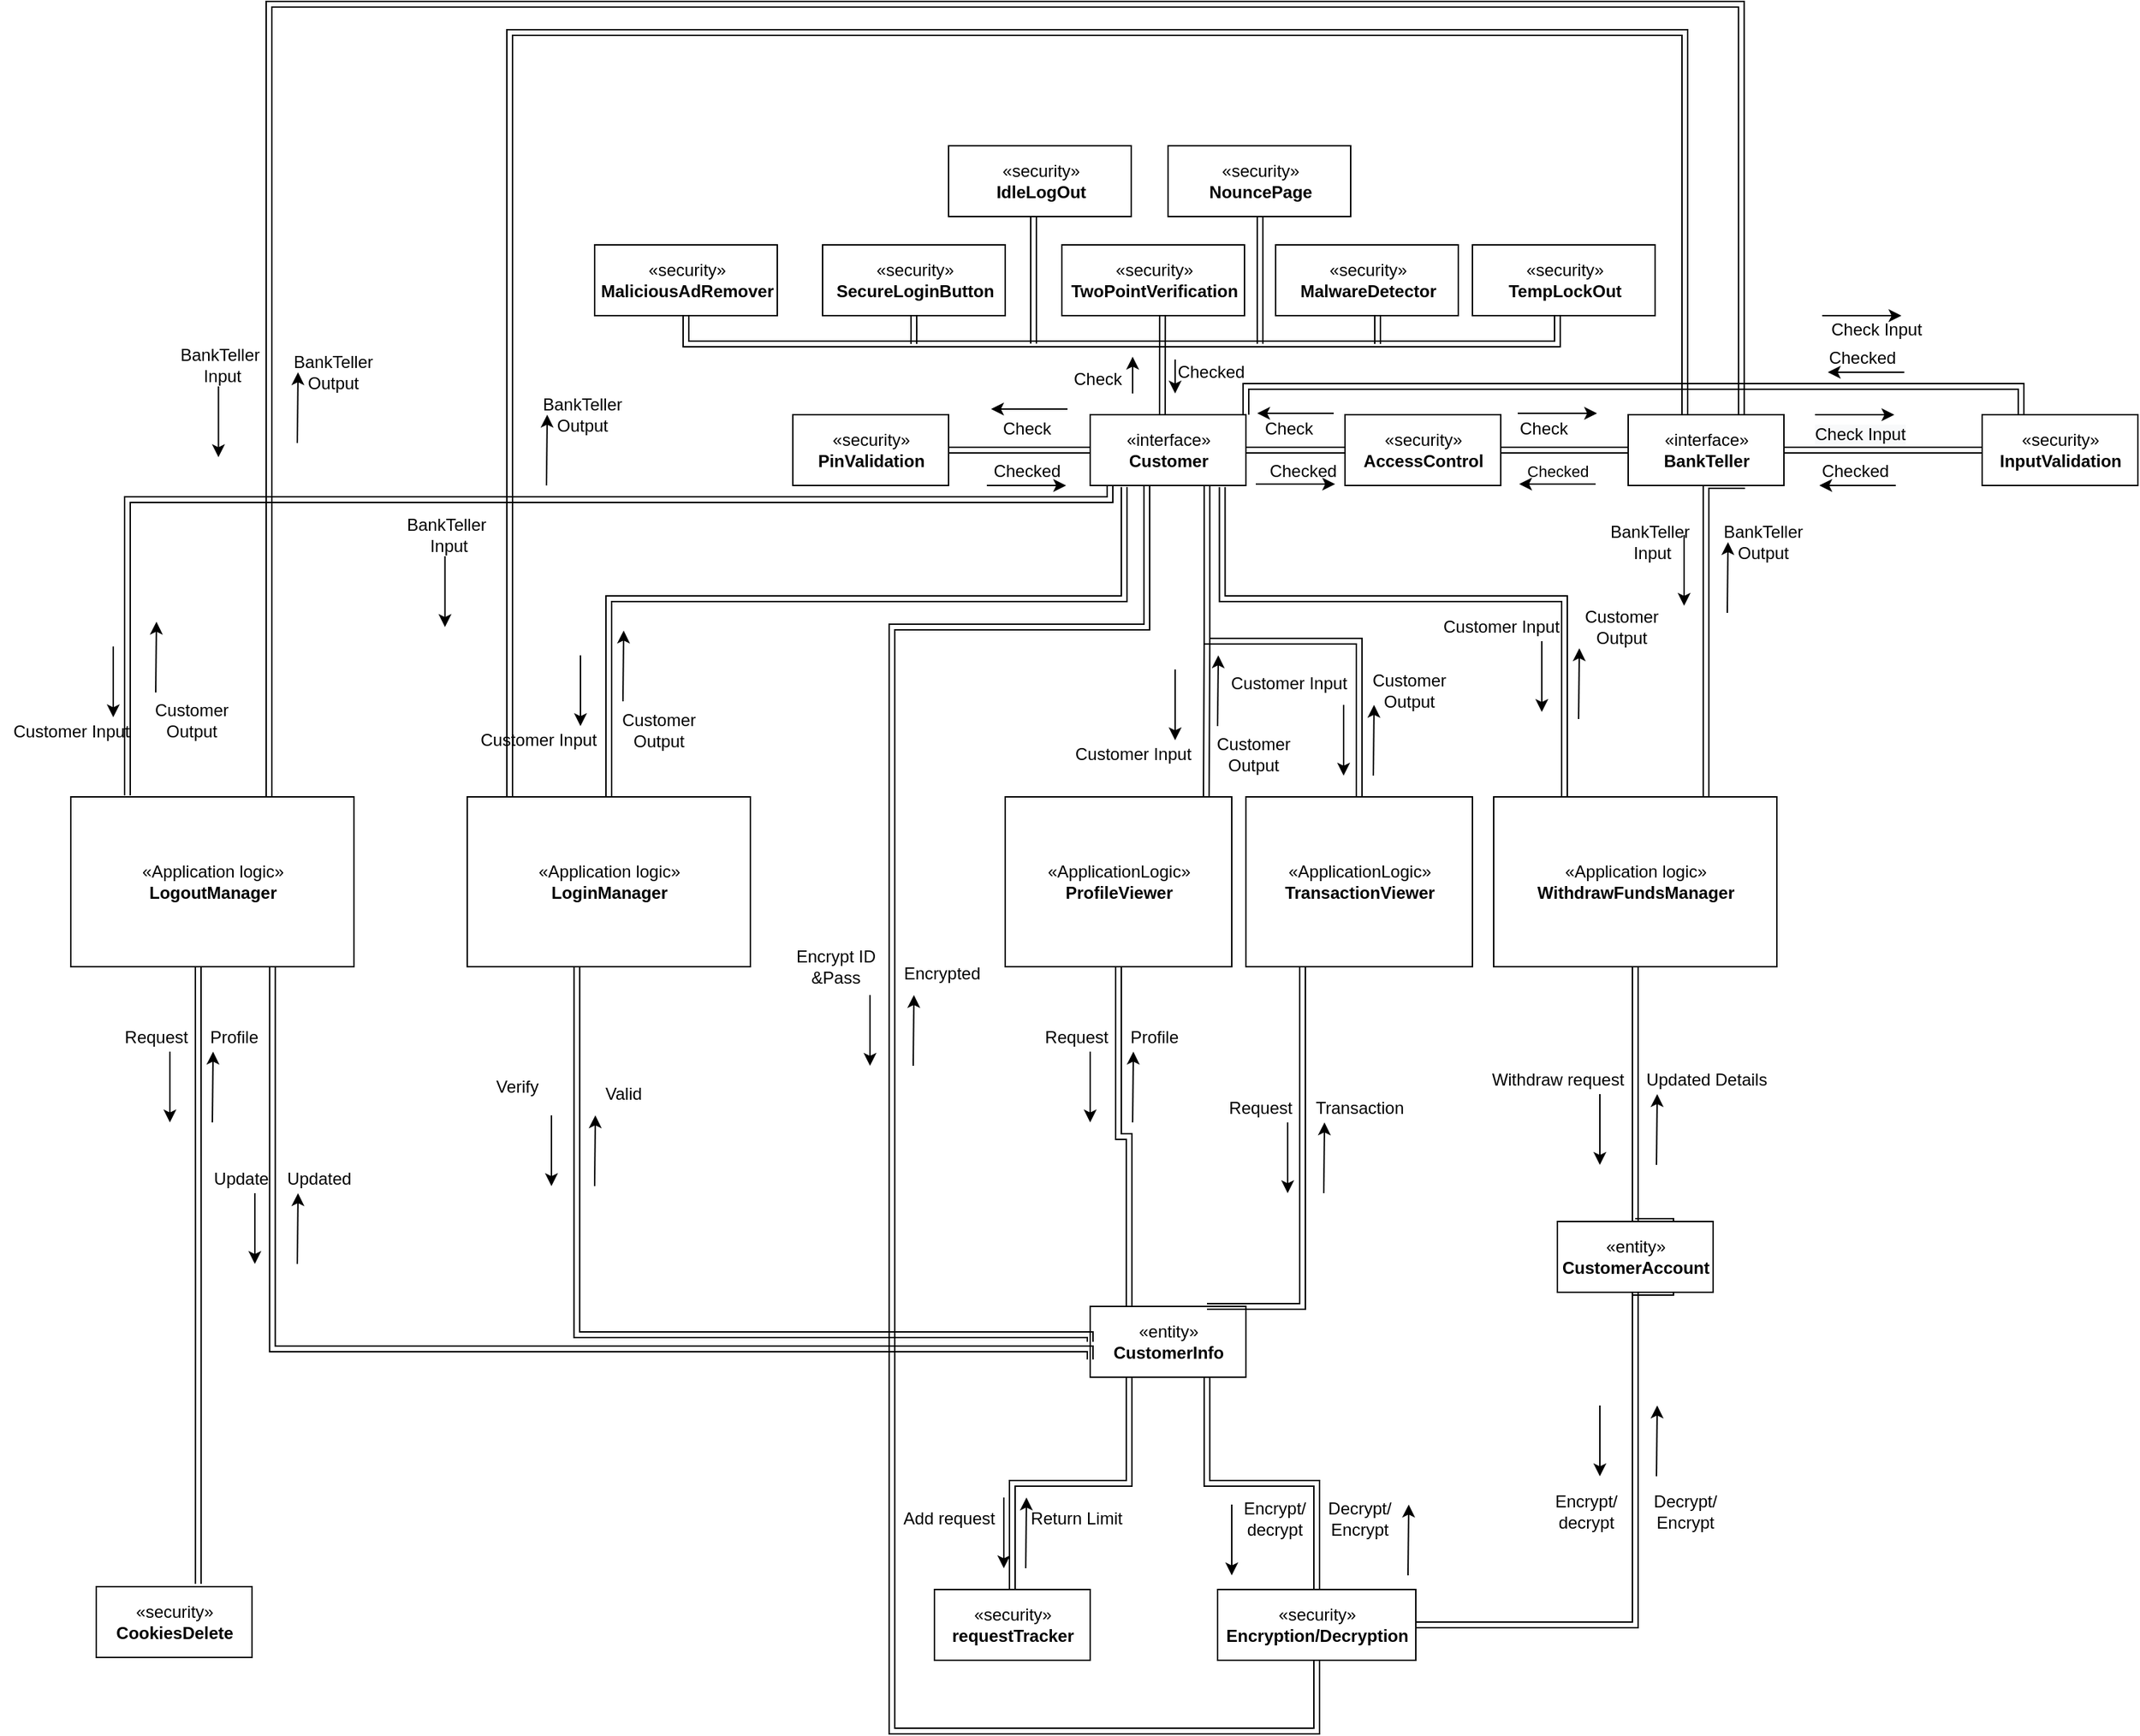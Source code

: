 <mxfile version="14.6.13" type="device"><diagram id="HvCncbHKh_xFhrjoGQ8U" name="Integrated Communication Diagram"><mxGraphModel dx="2337" dy="1796" grid="1" gridSize="10" guides="1" tooltips="1" connect="1" arrows="1" fold="1" page="1" pageScale="1" pageWidth="850" pageHeight="1100" math="0" shadow="0"><root><mxCell id="39_Nr_McnnCgR3jnxkMo-0"/><mxCell id="39_Nr_McnnCgR3jnxkMo-1" parent="39_Nr_McnnCgR3jnxkMo-0"/><mxCell id="3DU7wVxZIErs9wxt2QwH-24" style="edgeStyle=orthogonalEdgeStyle;shape=link;rounded=0;orthogonalLoop=1;jettySize=auto;html=1;exitX=1;exitY=0.5;exitDx=0;exitDy=0;entryX=0;entryY=0.5;entryDx=0;entryDy=0;" parent="39_Nr_McnnCgR3jnxkMo-1" source="21nYCVvHvG8tJn829ouw-1" target="21nYCVvHvG8tJn829ouw-3" edge="1"><mxGeometry relative="1" as="geometry"/></mxCell><mxCell id="9NGEVxutuW7WV1yl9pJH-5" style="edgeStyle=orthogonalEdgeStyle;shape=link;rounded=0;orthogonalLoop=1;jettySize=auto;html=1;exitX=0.75;exitY=1;exitDx=0;exitDy=0;" parent="39_Nr_McnnCgR3jnxkMo-1" source="21nYCVvHvG8tJn829ouw-1" target="JmlKvDEWlqV26_ToOqwL-4" edge="1"><mxGeometry relative="1" as="geometry"/></mxCell><mxCell id="9NGEVxutuW7WV1yl9pJH-6" style="edgeStyle=orthogonalEdgeStyle;shape=link;rounded=0;orthogonalLoop=1;jettySize=auto;html=1;exitX=0.75;exitY=1;exitDx=0;exitDy=0;entryX=0.887;entryY=0.167;entryDx=0;entryDy=0;entryPerimeter=0;" parent="39_Nr_McnnCgR3jnxkMo-1" source="21nYCVvHvG8tJn829ouw-1" target="21nYCVvHvG8tJn829ouw-4" edge="1"><mxGeometry relative="1" as="geometry"/></mxCell><mxCell id="9NGEVxutuW7WV1yl9pJH-8" style="edgeStyle=orthogonalEdgeStyle;shape=link;rounded=0;orthogonalLoop=1;jettySize=auto;html=1;exitX=1;exitY=0;exitDx=0;exitDy=0;entryX=0.25;entryY=0;entryDx=0;entryDy=0;" parent="39_Nr_McnnCgR3jnxkMo-1" source="21nYCVvHvG8tJn829ouw-1" target="21nYCVvHvG8tJn829ouw-2" edge="1"><mxGeometry relative="1" as="geometry"><Array as="points"><mxPoint x="390" y="10"/><mxPoint x="938" y="10"/></Array></mxGeometry></mxCell><mxCell id="21nYCVvHvG8tJn829ouw-1" value="«interface»&lt;br&gt;&lt;b&gt;Customer&lt;/b&gt;" style="html=1;strokeColor=#000000;" parent="39_Nr_McnnCgR3jnxkMo-1" vertex="1"><mxGeometry x="280" y="30" width="110" height="50" as="geometry"/></mxCell><mxCell id="21nYCVvHvG8tJn829ouw-2" value="«security»&lt;br&gt;&lt;b&gt;InputValidation&lt;/b&gt;" style="html=1;strokeColor=#000000;" parent="39_Nr_McnnCgR3jnxkMo-1" vertex="1"><mxGeometry x="910" y="30" width="110" height="50" as="geometry"/></mxCell><mxCell id="21nYCVvHvG8tJn829ouw-3" value="«security»&lt;br&gt;&lt;b&gt;AccessControl&lt;/b&gt;" style="html=1;strokeColor=#000000;" parent="39_Nr_McnnCgR3jnxkMo-1" vertex="1"><mxGeometry x="460" y="30" width="110" height="50" as="geometry"/></mxCell><mxCell id="21nYCVvHvG8tJn829ouw-4" value="«ApplicationLogic»&lt;br&gt;&lt;b&gt;ProfileViewer&lt;/b&gt;" style="html=1;strokeColor=#000000;" parent="39_Nr_McnnCgR3jnxkMo-1" vertex="1"><mxGeometry x="220" y="300" width="160" height="120" as="geometry"/></mxCell><mxCell id="21nYCVvHvG8tJn829ouw-5" value="«security»&lt;br&gt;&lt;b&gt;Encryption/Decryption&lt;/b&gt;" style="html=1;strokeColor=#000000;" parent="39_Nr_McnnCgR3jnxkMo-1" vertex="1"><mxGeometry x="370" y="860" width="140" height="50" as="geometry"/></mxCell><mxCell id="9NGEVxutuW7WV1yl9pJH-2" style="edgeStyle=orthogonalEdgeStyle;shape=link;rounded=0;orthogonalLoop=1;jettySize=auto;html=1;exitX=0.25;exitY=1;exitDx=0;exitDy=0;entryX=0.5;entryY=0;entryDx=0;entryDy=0;" parent="39_Nr_McnnCgR3jnxkMo-1" source="21nYCVvHvG8tJn829ouw-6" target="21nYCVvHvG8tJn829ouw-29" edge="1"><mxGeometry relative="1" as="geometry"/></mxCell><mxCell id="9NGEVxutuW7WV1yl9pJH-3" style="edgeStyle=orthogonalEdgeStyle;shape=link;rounded=0;orthogonalLoop=1;jettySize=auto;html=1;exitX=0.75;exitY=1;exitDx=0;exitDy=0;entryX=0.5;entryY=0;entryDx=0;entryDy=0;" parent="39_Nr_McnnCgR3jnxkMo-1" source="21nYCVvHvG8tJn829ouw-6" target="21nYCVvHvG8tJn829ouw-5" edge="1"><mxGeometry relative="1" as="geometry"/></mxCell><mxCell id="9NGEVxutuW7WV1yl9pJH-9" style="edgeStyle=orthogonalEdgeStyle;shape=link;rounded=0;orthogonalLoop=1;jettySize=auto;html=1;exitX=0.25;exitY=0;exitDx=0;exitDy=0;entryX=0.5;entryY=1;entryDx=0;entryDy=0;" parent="39_Nr_McnnCgR3jnxkMo-1" source="21nYCVvHvG8tJn829ouw-6" target="21nYCVvHvG8tJn829ouw-4" edge="1"><mxGeometry relative="1" as="geometry"/></mxCell><mxCell id="21nYCVvHvG8tJn829ouw-6" value="«entity»&lt;br&gt;&lt;b&gt;CustomerInfo&lt;/b&gt;" style="html=1;strokeColor=#000000;" parent="39_Nr_McnnCgR3jnxkMo-1" vertex="1"><mxGeometry x="280" y="660" width="110" height="50" as="geometry"/></mxCell><mxCell id="21nYCVvHvG8tJn829ouw-29" value="«security»&lt;br&gt;&lt;b&gt;requestTracker&lt;/b&gt;" style="html=1;strokeColor=#000000;" parent="39_Nr_McnnCgR3jnxkMo-1" vertex="1"><mxGeometry x="170" y="860" width="110" height="50" as="geometry"/></mxCell><mxCell id="JmlKvDEWlqV26_ToOqwL-35" style="edgeStyle=orthogonalEdgeStyle;shape=link;rounded=0;orthogonalLoop=1;jettySize=auto;html=1;exitX=0.25;exitY=1;exitDx=0;exitDy=0;entryX=0.75;entryY=0;entryDx=0;entryDy=0;" parent="39_Nr_McnnCgR3jnxkMo-1" source="JmlKvDEWlqV26_ToOqwL-4" target="21nYCVvHvG8tJn829ouw-6" edge="1"><mxGeometry relative="1" as="geometry"><Array as="points"><mxPoint x="430" y="660"/></Array></mxGeometry></mxCell><mxCell id="JmlKvDEWlqV26_ToOqwL-4" value="«ApplicationLogic»&lt;br&gt;&lt;b&gt;TransactionViewer&lt;/b&gt;" style="html=1;strokeColor=#000000;" parent="39_Nr_McnnCgR3jnxkMo-1" vertex="1"><mxGeometry x="390" y="300" width="160" height="120" as="geometry"/></mxCell><mxCell id="A4gll5xdI0NQfjzSLCkG-57" style="edgeStyle=orthogonalEdgeStyle;shape=link;rounded=0;orthogonalLoop=1;jettySize=auto;html=1;exitX=0.25;exitY=0;exitDx=0;exitDy=0;entryX=0.848;entryY=1.023;entryDx=0;entryDy=0;entryPerimeter=0;" parent="39_Nr_McnnCgR3jnxkMo-1" source="A4gll5xdI0NQfjzSLCkG-4" target="21nYCVvHvG8tJn829ouw-1" edge="1"><mxGeometry relative="1" as="geometry"><Array as="points"><mxPoint x="615" y="160"/><mxPoint x="373" y="160"/></Array></mxGeometry></mxCell><mxCell id="9NGEVxutuW7WV1yl9pJH-1" style="edgeStyle=orthogonalEdgeStyle;shape=link;rounded=0;orthogonalLoop=1;jettySize=auto;html=1;exitX=0.5;exitY=1;exitDx=0;exitDy=0;entryX=0.5;entryY=0;entryDx=0;entryDy=0;" parent="39_Nr_McnnCgR3jnxkMo-1" source="A4gll5xdI0NQfjzSLCkG-4" target="9NGEVxutuW7WV1yl9pJH-0" edge="1"><mxGeometry relative="1" as="geometry"><Array as="points"><mxPoint x="690" y="650"/></Array></mxGeometry></mxCell><mxCell id="A4gll5xdI0NQfjzSLCkG-4" value="«Application logic»&lt;br&gt;&lt;b&gt;WithdrawFundsManager&lt;/b&gt;" style="html=1;" parent="39_Nr_McnnCgR3jnxkMo-1" vertex="1"><mxGeometry x="565" y="300" width="200" height="120" as="geometry"/></mxCell><mxCell id="A4gll5xdI0NQfjzSLCkG-59" style="edgeStyle=orthogonalEdgeStyle;shape=link;rounded=0;orthogonalLoop=1;jettySize=auto;html=1;exitX=1;exitY=0.5;exitDx=0;exitDy=0;entryX=0;entryY=0.5;entryDx=0;entryDy=0;" parent="39_Nr_McnnCgR3jnxkMo-1" source="A4gll5xdI0NQfjzSLCkG-7" target="21nYCVvHvG8tJn829ouw-1" edge="1"><mxGeometry relative="1" as="geometry"/></mxCell><mxCell id="A4gll5xdI0NQfjzSLCkG-7" value="«security»&lt;br&gt;&lt;b&gt;PinValidation&lt;/b&gt;" style="html=1;" parent="39_Nr_McnnCgR3jnxkMo-1" vertex="1"><mxGeometry x="70" y="30" width="110" height="50" as="geometry"/></mxCell><mxCell id="A4gll5xdI0NQfjzSLCkG-58" style="edgeStyle=orthogonalEdgeStyle;shape=link;rounded=0;orthogonalLoop=1;jettySize=auto;html=1;exitX=0;exitY=0.5;exitDx=0;exitDy=0;entryX=1;entryY=0.5;entryDx=0;entryDy=0;" parent="39_Nr_McnnCgR3jnxkMo-1" source="A4gll5xdI0NQfjzSLCkG-53" target="21nYCVvHvG8tJn829ouw-3" edge="1"><mxGeometry relative="1" as="geometry"/></mxCell><mxCell id="9NGEVxutuW7WV1yl9pJH-19" value="Checked" style="edgeLabel;html=1;align=center;verticalAlign=middle;resizable=0;points=[];" parent="A4gll5xdI0NQfjzSLCkG-58" vertex="1" connectable="0"><mxGeometry x="0.356" y="15" relative="1" as="geometry"><mxPoint x="11" as="offset"/></mxGeometry></mxCell><mxCell id="A4gll5xdI0NQfjzSLCkG-61" style="edgeStyle=orthogonalEdgeStyle;shape=link;rounded=0;orthogonalLoop=1;jettySize=auto;html=1;exitX=1;exitY=0.5;exitDx=0;exitDy=0;entryX=0;entryY=0.5;entryDx=0;entryDy=0;" parent="39_Nr_McnnCgR3jnxkMo-1" source="A4gll5xdI0NQfjzSLCkG-53" target="21nYCVvHvG8tJn829ouw-2" edge="1"><mxGeometry relative="1" as="geometry"/></mxCell><mxCell id="9NGEVxutuW7WV1yl9pJH-42" style="edgeStyle=orthogonalEdgeStyle;shape=link;rounded=0;orthogonalLoop=1;jettySize=auto;html=1;exitX=0.75;exitY=1;exitDx=0;exitDy=0;entryX=0.75;entryY=0;entryDx=0;entryDy=0;" parent="39_Nr_McnnCgR3jnxkMo-1" source="A4gll5xdI0NQfjzSLCkG-53" target="A4gll5xdI0NQfjzSLCkG-4" edge="1"><mxGeometry relative="1" as="geometry"><Array as="points"><mxPoint x="715" y="80"/></Array></mxGeometry></mxCell><mxCell id="A4gll5xdI0NQfjzSLCkG-53" value="«interface»&lt;br&gt;&lt;b&gt;BankTeller&lt;/b&gt;" style="html=1;" parent="39_Nr_McnnCgR3jnxkMo-1" vertex="1"><mxGeometry x="660" y="30" width="110" height="50" as="geometry"/></mxCell><mxCell id="9NGEVxutuW7WV1yl9pJH-4" style="edgeStyle=orthogonalEdgeStyle;shape=link;rounded=0;orthogonalLoop=1;jettySize=auto;html=1;exitX=0.5;exitY=1;exitDx=0;exitDy=0;entryX=1;entryY=0.5;entryDx=0;entryDy=0;" parent="39_Nr_McnnCgR3jnxkMo-1" source="9NGEVxutuW7WV1yl9pJH-0" target="21nYCVvHvG8tJn829ouw-5" edge="1"><mxGeometry relative="1" as="geometry"/></mxCell><mxCell id="9NGEVxutuW7WV1yl9pJH-0" value="«entity»&lt;br&gt;&lt;b&gt;CustomerAccount&lt;/b&gt;" style="html=1;" parent="39_Nr_McnnCgR3jnxkMo-1" vertex="1"><mxGeometry x="610" y="600" width="110" height="50" as="geometry"/></mxCell><mxCell id="9NGEVxutuW7WV1yl9pJH-10" value="Customer Input" style="text;html=1;align=center;verticalAlign=middle;resizable=0;points=[];autosize=1;strokeColor=none;" parent="39_Nr_McnnCgR3jnxkMo-1" vertex="1"><mxGeometry x="260" y="260" width="100" height="20" as="geometry"/></mxCell><mxCell id="9NGEVxutuW7WV1yl9pJH-11" value="Customer Input" style="text;html=1;align=center;verticalAlign=middle;resizable=0;points=[];autosize=1;strokeColor=none;" parent="39_Nr_McnnCgR3jnxkMo-1" vertex="1"><mxGeometry x="370" y="210" width="100" height="20" as="geometry"/></mxCell><mxCell id="9NGEVxutuW7WV1yl9pJH-12" value="Customer Input" style="text;html=1;align=center;verticalAlign=middle;resizable=0;points=[];autosize=1;strokeColor=none;" parent="39_Nr_McnnCgR3jnxkMo-1" vertex="1"><mxGeometry x="520" y="170" width="100" height="20" as="geometry"/></mxCell><mxCell id="9NGEVxutuW7WV1yl9pJH-13" value="Check" style="text;html=1;align=center;verticalAlign=middle;resizable=0;points=[];autosize=1;strokeColor=none;" parent="39_Nr_McnnCgR3jnxkMo-1" vertex="1"><mxGeometry x="210" y="30" width="50" height="20" as="geometry"/></mxCell><mxCell id="9NGEVxutuW7WV1yl9pJH-15" value="Checked" style="text;html=1;align=center;verticalAlign=middle;resizable=0;points=[];autosize=1;strokeColor=none;" parent="39_Nr_McnnCgR3jnxkMo-1" vertex="1"><mxGeometry x="205" y="60" width="60" height="20" as="geometry"/></mxCell><mxCell id="9NGEVxutuW7WV1yl9pJH-16" value="Check" style="text;html=1;align=center;verticalAlign=middle;resizable=0;points=[];autosize=1;strokeColor=none;" parent="39_Nr_McnnCgR3jnxkMo-1" vertex="1"><mxGeometry x="395" y="30" width="50" height="20" as="geometry"/></mxCell><mxCell id="9NGEVxutuW7WV1yl9pJH-17" value="Checked" style="text;html=1;align=center;verticalAlign=middle;resizable=0;points=[];autosize=1;strokeColor=none;" parent="39_Nr_McnnCgR3jnxkMo-1" vertex="1"><mxGeometry x="400" y="60" width="60" height="20" as="geometry"/></mxCell><mxCell id="9NGEVxutuW7WV1yl9pJH-18" value="Check" style="text;html=1;align=center;verticalAlign=middle;resizable=0;points=[];autosize=1;strokeColor=none;" parent="39_Nr_McnnCgR3jnxkMo-1" vertex="1"><mxGeometry x="575" y="30" width="50" height="20" as="geometry"/></mxCell><mxCell id="9NGEVxutuW7WV1yl9pJH-20" value="Check Input" style="text;html=1;align=center;verticalAlign=middle;resizable=0;points=[];autosize=1;strokeColor=none;" parent="39_Nr_McnnCgR3jnxkMo-1" vertex="1"><mxGeometry x="795" y="-40" width="80" height="20" as="geometry"/></mxCell><mxCell id="9NGEVxutuW7WV1yl9pJH-21" value="&lt;span style=&quot;color: rgb(0, 0, 0); font-family: helvetica; font-size: 12px; font-style: normal; font-weight: 400; letter-spacing: normal; text-align: center; text-indent: 0px; text-transform: none; word-spacing: 0px; background-color: rgb(248, 249, 250); display: inline; float: none;&quot;&gt;Check Input&lt;/span&gt;" style="text;whiteSpace=wrap;html=1;" parent="39_Nr_McnnCgR3jnxkMo-1" vertex="1"><mxGeometry x="790" y="30" width="90" height="30" as="geometry"/></mxCell><mxCell id="9NGEVxutuW7WV1yl9pJH-22" value="Checked" style="text;html=1;align=center;verticalAlign=middle;resizable=0;points=[];autosize=1;strokeColor=none;" parent="39_Nr_McnnCgR3jnxkMo-1" vertex="1"><mxGeometry x="795" y="-20" width="60" height="20" as="geometry"/></mxCell><mxCell id="9NGEVxutuW7WV1yl9pJH-25" value="Checked" style="text;html=1;align=center;verticalAlign=middle;resizable=0;points=[];autosize=1;strokeColor=none;" parent="39_Nr_McnnCgR3jnxkMo-1" vertex="1"><mxGeometry x="790" y="60" width="60" height="20" as="geometry"/></mxCell><mxCell id="9NGEVxutuW7WV1yl9pJH-26" value="Request" style="text;html=1;align=center;verticalAlign=middle;resizable=0;points=[];autosize=1;strokeColor=none;" parent="39_Nr_McnnCgR3jnxkMo-1" vertex="1"><mxGeometry x="240" y="460" width="60" height="20" as="geometry"/></mxCell><mxCell id="9NGEVxutuW7WV1yl9pJH-28" value="Profile" style="text;html=1;align=center;verticalAlign=middle;resizable=0;points=[];autosize=1;strokeColor=none;" parent="39_Nr_McnnCgR3jnxkMo-1" vertex="1"><mxGeometry x="300" y="460" width="50" height="20" as="geometry"/></mxCell><mxCell id="9NGEVxutuW7WV1yl9pJH-29" value="Add request" style="text;html=1;align=center;verticalAlign=middle;resizable=0;points=[];autosize=1;strokeColor=none;" parent="39_Nr_McnnCgR3jnxkMo-1" vertex="1"><mxGeometry x="140" y="800" width="80" height="20" as="geometry"/></mxCell><mxCell id="9NGEVxutuW7WV1yl9pJH-30" value="Return Limit" style="text;html=1;align=center;verticalAlign=middle;resizable=0;points=[];autosize=1;strokeColor=none;" parent="39_Nr_McnnCgR3jnxkMo-1" vertex="1"><mxGeometry x="230" y="800" width="80" height="20" as="geometry"/></mxCell><mxCell id="9NGEVxutuW7WV1yl9pJH-31" value="Encrypt/&lt;br&gt;decrypt" style="text;html=1;align=center;verticalAlign=middle;resizable=0;points=[];autosize=1;strokeColor=none;" parent="39_Nr_McnnCgR3jnxkMo-1" vertex="1"><mxGeometry x="380" y="795" width="60" height="30" as="geometry"/></mxCell><mxCell id="9NGEVxutuW7WV1yl9pJH-32" value="Decrypt/&lt;br&gt;Encrypt" style="text;html=1;align=center;verticalAlign=middle;resizable=0;points=[];autosize=1;strokeColor=none;" parent="39_Nr_McnnCgR3jnxkMo-1" vertex="1"><mxGeometry x="440" y="795" width="60" height="30" as="geometry"/></mxCell><mxCell id="9NGEVxutuW7WV1yl9pJH-33" value="Request" style="text;html=1;align=center;verticalAlign=middle;resizable=0;points=[];autosize=1;strokeColor=none;" parent="39_Nr_McnnCgR3jnxkMo-1" vertex="1"><mxGeometry x="370" y="510" width="60" height="20" as="geometry"/></mxCell><mxCell id="9NGEVxutuW7WV1yl9pJH-34" value="Transaction" style="text;html=1;align=center;verticalAlign=middle;resizable=0;points=[];autosize=1;strokeColor=none;" parent="39_Nr_McnnCgR3jnxkMo-1" vertex="1"><mxGeometry x="430" y="510" width="80" height="20" as="geometry"/></mxCell><mxCell id="9NGEVxutuW7WV1yl9pJH-35" value="Withdraw request" style="text;html=1;align=center;verticalAlign=middle;resizable=0;points=[];autosize=1;strokeColor=none;" parent="39_Nr_McnnCgR3jnxkMo-1" vertex="1"><mxGeometry x="555" y="490" width="110" height="20" as="geometry"/></mxCell><mxCell id="9NGEVxutuW7WV1yl9pJH-36" value="Encrypt/&lt;br&gt;decrypt" style="text;html=1;align=center;verticalAlign=middle;resizable=0;points=[];autosize=1;strokeColor=none;" parent="39_Nr_McnnCgR3jnxkMo-1" vertex="1"><mxGeometry x="600" y="790" width="60" height="30" as="geometry"/></mxCell><mxCell id="9NGEVxutuW7WV1yl9pJH-37" value="Decrypt/&lt;br&gt;Encrypt" style="text;html=1;align=center;verticalAlign=middle;resizable=0;points=[];autosize=1;strokeColor=none;" parent="39_Nr_McnnCgR3jnxkMo-1" vertex="1"><mxGeometry x="670" y="790" width="60" height="30" as="geometry"/></mxCell><mxCell id="9NGEVxutuW7WV1yl9pJH-38" value="Updated Details" style="text;html=1;align=center;verticalAlign=middle;resizable=0;points=[];autosize=1;strokeColor=none;" parent="39_Nr_McnnCgR3jnxkMo-1" vertex="1"><mxGeometry x="665" y="490" width="100" height="20" as="geometry"/></mxCell><mxCell id="9NGEVxutuW7WV1yl9pJH-39" value="Customer &lt;br&gt;Output" style="text;html=1;align=center;verticalAlign=middle;resizable=0;points=[];autosize=1;strokeColor=none;" parent="39_Nr_McnnCgR3jnxkMo-1" vertex="1"><mxGeometry x="360" y="255" width="70" height="30" as="geometry"/></mxCell><mxCell id="9NGEVxutuW7WV1yl9pJH-40" value="Customer &lt;br&gt;Output" style="text;html=1;align=center;verticalAlign=middle;resizable=0;points=[];autosize=1;strokeColor=none;" parent="39_Nr_McnnCgR3jnxkMo-1" vertex="1"><mxGeometry x="470" y="210" width="70" height="30" as="geometry"/></mxCell><mxCell id="9NGEVxutuW7WV1yl9pJH-41" value="Customer &lt;br&gt;Output" style="text;html=1;align=center;verticalAlign=middle;resizable=0;points=[];autosize=1;strokeColor=none;" parent="39_Nr_McnnCgR3jnxkMo-1" vertex="1"><mxGeometry x="620" y="165" width="70" height="30" as="geometry"/></mxCell><mxCell id="9NGEVxutuW7WV1yl9pJH-43" value="BankTeller&lt;br&gt;&amp;nbsp;Input" style="text;html=1;align=center;verticalAlign=middle;resizable=0;points=[];autosize=1;strokeColor=none;" parent="39_Nr_McnnCgR3jnxkMo-1" vertex="1"><mxGeometry x="640" y="105" width="70" height="30" as="geometry"/></mxCell><mxCell id="9NGEVxutuW7WV1yl9pJH-45" value="BankTeller&lt;br&gt;Output" style="text;html=1;align=center;verticalAlign=middle;resizable=0;points=[];autosize=1;strokeColor=none;" parent="39_Nr_McnnCgR3jnxkMo-1" vertex="1"><mxGeometry x="720" y="105" width="70" height="30" as="geometry"/></mxCell><mxCell id="ADgR8eRqFhbiWNVF78Uq-3" value="" style="endArrow=classic;html=1;exitX=1.08;exitY=-0.2;exitDx=0;exitDy=0;exitPerimeter=0;" parent="39_Nr_McnnCgR3jnxkMo-1" source="9NGEVxutuW7WV1yl9pJH-13" edge="1"><mxGeometry width="50" height="50" relative="1" as="geometry"><mxPoint x="200" y="30" as="sourcePoint"/><mxPoint x="210" y="26" as="targetPoint"/></mxGeometry></mxCell><mxCell id="ADgR8eRqFhbiWNVF78Uq-5" value="" style="endArrow=classic;html=1;exitX=1.08;exitY=-0.2;exitDx=0;exitDy=0;exitPerimeter=0;" parent="39_Nr_McnnCgR3jnxkMo-1" edge="1"><mxGeometry width="50" height="50" relative="1" as="geometry"><mxPoint x="855" as="sourcePoint"/><mxPoint x="801" as="targetPoint"/></mxGeometry></mxCell><mxCell id="ADgR8eRqFhbiWNVF78Uq-6" value="" style="endArrow=classic;html=1;exitX=1.08;exitY=-0.2;exitDx=0;exitDy=0;exitPerimeter=0;" parent="39_Nr_McnnCgR3jnxkMo-1" edge="1"><mxGeometry width="50" height="50" relative="1" as="geometry"><mxPoint x="849" y="80" as="sourcePoint"/><mxPoint x="795" y="80" as="targetPoint"/></mxGeometry></mxCell><mxCell id="ADgR8eRqFhbiWNVF78Uq-7" value="" style="endArrow=classic;html=1;exitX=1.08;exitY=-0.2;exitDx=0;exitDy=0;exitPerimeter=0;" parent="39_Nr_McnnCgR3jnxkMo-1" edge="1"><mxGeometry width="50" height="50" relative="1" as="geometry"><mxPoint x="637" y="79" as="sourcePoint"/><mxPoint x="583" y="79" as="targetPoint"/></mxGeometry></mxCell><mxCell id="ADgR8eRqFhbiWNVF78Uq-8" value="" style="endArrow=classic;html=1;exitX=1.08;exitY=-0.2;exitDx=0;exitDy=0;exitPerimeter=0;" parent="39_Nr_McnnCgR3jnxkMo-1" edge="1"><mxGeometry width="50" height="50" relative="1" as="geometry"><mxPoint x="452" y="29" as="sourcePoint"/><mxPoint x="398" y="29" as="targetPoint"/></mxGeometry></mxCell><mxCell id="ADgR8eRqFhbiWNVF78Uq-10" value="" style="endArrow=classic;html=1;exitX=1.08;exitY=-0.2;exitDx=0;exitDy=0;exitPerimeter=0;" parent="39_Nr_McnnCgR3jnxkMo-1" edge="1"><mxGeometry width="50" height="50" relative="1" as="geometry"><mxPoint x="207" y="80" as="sourcePoint"/><mxPoint x="263" y="80" as="targetPoint"/></mxGeometry></mxCell><mxCell id="ADgR8eRqFhbiWNVF78Uq-11" value="" style="endArrow=classic;html=1;exitX=1.08;exitY=-0.2;exitDx=0;exitDy=0;exitPerimeter=0;" parent="39_Nr_McnnCgR3jnxkMo-1" edge="1"><mxGeometry width="50" height="50" relative="1" as="geometry"><mxPoint x="397" y="79" as="sourcePoint"/><mxPoint x="453" y="79" as="targetPoint"/></mxGeometry></mxCell><mxCell id="ADgR8eRqFhbiWNVF78Uq-12" value="" style="endArrow=classic;html=1;exitX=1.08;exitY=-0.2;exitDx=0;exitDy=0;exitPerimeter=0;" parent="39_Nr_McnnCgR3jnxkMo-1" edge="1"><mxGeometry width="50" height="50" relative="1" as="geometry"><mxPoint x="582" y="29" as="sourcePoint"/><mxPoint x="638" y="29" as="targetPoint"/></mxGeometry></mxCell><mxCell id="ADgR8eRqFhbiWNVF78Uq-13" value="" style="endArrow=classic;html=1;exitX=1.08;exitY=-0.2;exitDx=0;exitDy=0;exitPerimeter=0;" parent="39_Nr_McnnCgR3jnxkMo-1" edge="1"><mxGeometry width="50" height="50" relative="1" as="geometry"><mxPoint x="792" y="30" as="sourcePoint"/><mxPoint x="848" y="30" as="targetPoint"/></mxGeometry></mxCell><mxCell id="ADgR8eRqFhbiWNVF78Uq-14" value="" style="endArrow=classic;html=1;exitX=1.08;exitY=-0.2;exitDx=0;exitDy=0;exitPerimeter=0;" parent="39_Nr_McnnCgR3jnxkMo-1" edge="1"><mxGeometry width="50" height="50" relative="1" as="geometry"><mxPoint x="797" y="-40" as="sourcePoint"/><mxPoint x="853" y="-40" as="targetPoint"/></mxGeometry></mxCell><mxCell id="ADgR8eRqFhbiWNVF78Uq-16" value="" style="endArrow=classic;html=1;exitX=1.08;exitY=-0.2;exitDx=0;exitDy=0;exitPerimeter=0;" parent="39_Nr_McnnCgR3jnxkMo-1" edge="1"><mxGeometry width="50" height="50" relative="1" as="geometry"><mxPoint x="280" y="480" as="sourcePoint"/><mxPoint x="280" y="530" as="targetPoint"/></mxGeometry></mxCell><mxCell id="ADgR8eRqFhbiWNVF78Uq-17" value="" style="endArrow=classic;html=1;exitX=1.08;exitY=-0.2;exitDx=0;exitDy=0;exitPerimeter=0;" parent="39_Nr_McnnCgR3jnxkMo-1" edge="1"><mxGeometry width="50" height="50" relative="1" as="geometry"><mxPoint x="419.5" y="530" as="sourcePoint"/><mxPoint x="419.5" y="580" as="targetPoint"/></mxGeometry></mxCell><mxCell id="ADgR8eRqFhbiWNVF78Uq-18" value="" style="endArrow=classic;html=1;exitX=1.08;exitY=-0.2;exitDx=0;exitDy=0;exitPerimeter=0;" parent="39_Nr_McnnCgR3jnxkMo-1" edge="1"><mxGeometry width="50" height="50" relative="1" as="geometry"><mxPoint x="219" y="795" as="sourcePoint"/><mxPoint x="219" y="845" as="targetPoint"/></mxGeometry></mxCell><mxCell id="ADgR8eRqFhbiWNVF78Uq-19" value="" style="endArrow=classic;html=1;exitX=1.08;exitY=-0.2;exitDx=0;exitDy=0;exitPerimeter=0;" parent="39_Nr_McnnCgR3jnxkMo-1" edge="1"><mxGeometry width="50" height="50" relative="1" as="geometry"><mxPoint x="380" y="800" as="sourcePoint"/><mxPoint x="380" y="850" as="targetPoint"/></mxGeometry></mxCell><mxCell id="ADgR8eRqFhbiWNVF78Uq-20" value="" style="endArrow=classic;html=1;exitX=1.08;exitY=-0.2;exitDx=0;exitDy=0;exitPerimeter=0;" parent="39_Nr_McnnCgR3jnxkMo-1" edge="1"><mxGeometry width="50" height="50" relative="1" as="geometry"><mxPoint x="640" y="730" as="sourcePoint"/><mxPoint x="640" y="780" as="targetPoint"/></mxGeometry></mxCell><mxCell id="ADgR8eRqFhbiWNVF78Uq-21" value="" style="endArrow=classic;html=1;exitX=1.08;exitY=-0.2;exitDx=0;exitDy=0;exitPerimeter=0;" parent="39_Nr_McnnCgR3jnxkMo-1" edge="1"><mxGeometry width="50" height="50" relative="1" as="geometry"><mxPoint x="640" y="510" as="sourcePoint"/><mxPoint x="640" y="560" as="targetPoint"/></mxGeometry></mxCell><mxCell id="ADgR8eRqFhbiWNVF78Uq-22" value="" style="endArrow=classic;html=1;exitX=1.08;exitY=-0.2;exitDx=0;exitDy=0;exitPerimeter=0;" parent="39_Nr_McnnCgR3jnxkMo-1" edge="1"><mxGeometry width="50" height="50" relative="1" as="geometry"><mxPoint x="599" y="190" as="sourcePoint"/><mxPoint x="599" y="240" as="targetPoint"/></mxGeometry></mxCell><mxCell id="ADgR8eRqFhbiWNVF78Uq-23" value="" style="endArrow=classic;html=1;exitX=1.08;exitY=-0.2;exitDx=0;exitDy=0;exitPerimeter=0;" parent="39_Nr_McnnCgR3jnxkMo-1" edge="1"><mxGeometry width="50" height="50" relative="1" as="geometry"><mxPoint x="699.5" y="115" as="sourcePoint"/><mxPoint x="699.5" y="165" as="targetPoint"/></mxGeometry></mxCell><mxCell id="ADgR8eRqFhbiWNVF78Uq-24" value="" style="endArrow=classic;html=1;exitX=1.08;exitY=-0.2;exitDx=0;exitDy=0;exitPerimeter=0;" parent="39_Nr_McnnCgR3jnxkMo-1" edge="1"><mxGeometry width="50" height="50" relative="1" as="geometry"><mxPoint x="340" y="210" as="sourcePoint"/><mxPoint x="340" y="260" as="targetPoint"/></mxGeometry></mxCell><mxCell id="ADgR8eRqFhbiWNVF78Uq-25" value="" style="endArrow=classic;html=1;exitX=1.08;exitY=-0.2;exitDx=0;exitDy=0;exitPerimeter=0;" parent="39_Nr_McnnCgR3jnxkMo-1" edge="1"><mxGeometry width="50" height="50" relative="1" as="geometry"><mxPoint x="459" y="235" as="sourcePoint"/><mxPoint x="459" y="285" as="targetPoint"/></mxGeometry></mxCell><mxCell id="ADgR8eRqFhbiWNVF78Uq-27" value="" style="endArrow=classic;html=1;exitX=1.08;exitY=-0.2;exitDx=0;exitDy=0;exitPerimeter=0;" parent="39_Nr_McnnCgR3jnxkMo-1" edge="1"><mxGeometry width="50" height="50" relative="1" as="geometry"><mxPoint x="370" y="250" as="sourcePoint"/><mxPoint x="370.5" y="200" as="targetPoint"/></mxGeometry></mxCell><mxCell id="ADgR8eRqFhbiWNVF78Uq-28" value="" style="endArrow=classic;html=1;exitX=1.08;exitY=-0.2;exitDx=0;exitDy=0;exitPerimeter=0;" parent="39_Nr_McnnCgR3jnxkMo-1" edge="1"><mxGeometry width="50" height="50" relative="1" as="geometry"><mxPoint x="480" y="285" as="sourcePoint"/><mxPoint x="480.5" y="235" as="targetPoint"/></mxGeometry></mxCell><mxCell id="ADgR8eRqFhbiWNVF78Uq-29" value="" style="endArrow=classic;html=1;exitX=1.08;exitY=-0.2;exitDx=0;exitDy=0;exitPerimeter=0;" parent="39_Nr_McnnCgR3jnxkMo-1" edge="1"><mxGeometry width="50" height="50" relative="1" as="geometry"><mxPoint x="625" y="245" as="sourcePoint"/><mxPoint x="625.5" y="195" as="targetPoint"/></mxGeometry></mxCell><mxCell id="ADgR8eRqFhbiWNVF78Uq-30" value="" style="endArrow=classic;html=1;exitX=1.08;exitY=-0.2;exitDx=0;exitDy=0;exitPerimeter=0;" parent="39_Nr_McnnCgR3jnxkMo-1" edge="1"><mxGeometry width="50" height="50" relative="1" as="geometry"><mxPoint x="730" y="170" as="sourcePoint"/><mxPoint x="730.5" y="120" as="targetPoint"/></mxGeometry></mxCell><mxCell id="ADgR8eRqFhbiWNVF78Uq-31" value="" style="endArrow=classic;html=1;exitX=1.08;exitY=-0.2;exitDx=0;exitDy=0;exitPerimeter=0;" parent="39_Nr_McnnCgR3jnxkMo-1" edge="1"><mxGeometry width="50" height="50" relative="1" as="geometry"><mxPoint x="680" y="560" as="sourcePoint"/><mxPoint x="680.5" y="510" as="targetPoint"/></mxGeometry></mxCell><mxCell id="ADgR8eRqFhbiWNVF78Uq-32" value="" style="endArrow=classic;html=1;exitX=1.08;exitY=-0.2;exitDx=0;exitDy=0;exitPerimeter=0;" parent="39_Nr_McnnCgR3jnxkMo-1" edge="1"><mxGeometry width="50" height="50" relative="1" as="geometry"><mxPoint x="445" y="580" as="sourcePoint"/><mxPoint x="445.5" y="530" as="targetPoint"/></mxGeometry></mxCell><mxCell id="ADgR8eRqFhbiWNVF78Uq-33" value="" style="endArrow=classic;html=1;exitX=1.08;exitY=-0.2;exitDx=0;exitDy=0;exitPerimeter=0;" parent="39_Nr_McnnCgR3jnxkMo-1" edge="1"><mxGeometry width="50" height="50" relative="1" as="geometry"><mxPoint x="310" y="530" as="sourcePoint"/><mxPoint x="310.5" y="480" as="targetPoint"/></mxGeometry></mxCell><mxCell id="ADgR8eRqFhbiWNVF78Uq-34" value="" style="endArrow=classic;html=1;exitX=1.08;exitY=-0.2;exitDx=0;exitDy=0;exitPerimeter=0;" parent="39_Nr_McnnCgR3jnxkMo-1" edge="1"><mxGeometry width="50" height="50" relative="1" as="geometry"><mxPoint x="680" y="780" as="sourcePoint"/><mxPoint x="680.5" y="730" as="targetPoint"/></mxGeometry></mxCell><mxCell id="ADgR8eRqFhbiWNVF78Uq-35" value="" style="endArrow=classic;html=1;exitX=1.08;exitY=-0.2;exitDx=0;exitDy=0;exitPerimeter=0;" parent="39_Nr_McnnCgR3jnxkMo-1" edge="1"><mxGeometry width="50" height="50" relative="1" as="geometry"><mxPoint x="504.5" y="850" as="sourcePoint"/><mxPoint x="505" y="800" as="targetPoint"/></mxGeometry></mxCell><mxCell id="ADgR8eRqFhbiWNVF78Uq-36" value="" style="endArrow=classic;html=1;exitX=1.08;exitY=-0.2;exitDx=0;exitDy=0;exitPerimeter=0;" parent="39_Nr_McnnCgR3jnxkMo-1" edge="1"><mxGeometry width="50" height="50" relative="1" as="geometry"><mxPoint x="234.5" y="845" as="sourcePoint"/><mxPoint x="235" y="795" as="targetPoint"/></mxGeometry></mxCell><mxCell id="6etGzO2Zlwy0IPHWUKCU-0" value="«Application logic»&lt;br&gt;&lt;b&gt;LoginManager&lt;/b&gt;" style="html=1;" vertex="1" parent="39_Nr_McnnCgR3jnxkMo-1"><mxGeometry x="-160" y="300" width="200" height="120" as="geometry"/></mxCell><mxCell id="6etGzO2Zlwy0IPHWUKCU-1" style="edgeStyle=orthogonalEdgeStyle;shape=link;rounded=0;orthogonalLoop=1;jettySize=auto;html=1;entryX=0.848;entryY=1.023;entryDx=0;entryDy=0;entryPerimeter=0;" edge="1" parent="39_Nr_McnnCgR3jnxkMo-1"><mxGeometry relative="1" as="geometry"><Array as="points"><mxPoint x="-60" y="300"/><mxPoint x="-60" y="160"/><mxPoint x="304" y="160"/></Array><mxPoint x="-60" y="300" as="sourcePoint"/><mxPoint x="304.0" y="81.15" as="targetPoint"/></mxGeometry></mxCell><mxCell id="6etGzO2Zlwy0IPHWUKCU-2" value="Customer Input" style="text;html=1;align=center;verticalAlign=middle;resizable=0;points=[];autosize=1;strokeColor=none;" vertex="1" parent="39_Nr_McnnCgR3jnxkMo-1"><mxGeometry x="-160" y="250" width="100" height="20" as="geometry"/></mxCell><mxCell id="6etGzO2Zlwy0IPHWUKCU-3" value="" style="endArrow=classic;html=1;exitX=1.08;exitY=-0.2;exitDx=0;exitDy=0;exitPerimeter=0;" edge="1" parent="39_Nr_McnnCgR3jnxkMo-1"><mxGeometry width="50" height="50" relative="1" as="geometry"><mxPoint x="-80" y="200" as="sourcePoint"/><mxPoint x="-80" y="250" as="targetPoint"/></mxGeometry></mxCell><mxCell id="6etGzO2Zlwy0IPHWUKCU-4" style="edgeStyle=orthogonalEdgeStyle;shape=link;rounded=0;orthogonalLoop=1;jettySize=auto;html=1;" edge="1" parent="39_Nr_McnnCgR3jnxkMo-1" source="6etGzO2Zlwy0IPHWUKCU-0"><mxGeometry relative="1" as="geometry"><Array as="points"><mxPoint x="-130" y="-240"/><mxPoint x="700" y="-240"/><mxPoint x="700" y="30"/></Array><mxPoint x="-100" y="280" as="sourcePoint"/><mxPoint x="700" y="30" as="targetPoint"/></mxGeometry></mxCell><mxCell id="6etGzO2Zlwy0IPHWUKCU-5" value="BankTeller&lt;br&gt;&amp;nbsp;Input" style="text;html=1;align=center;verticalAlign=middle;resizable=0;points=[];autosize=1;strokeColor=none;" vertex="1" parent="39_Nr_McnnCgR3jnxkMo-1"><mxGeometry x="-210" y="100" width="70" height="30" as="geometry"/></mxCell><mxCell id="6etGzO2Zlwy0IPHWUKCU-6" value="" style="endArrow=classic;html=1;exitX=1.08;exitY=-0.2;exitDx=0;exitDy=0;exitPerimeter=0;" edge="1" parent="39_Nr_McnnCgR3jnxkMo-1"><mxGeometry width="50" height="50" relative="1" as="geometry"><mxPoint x="-175.71" y="130" as="sourcePoint"/><mxPoint x="-175.71" y="180" as="targetPoint"/></mxGeometry></mxCell><mxCell id="6etGzO2Zlwy0IPHWUKCU-7" value="BankTeller&lt;br&gt;Output" style="text;html=1;align=center;verticalAlign=middle;resizable=0;points=[];autosize=1;strokeColor=none;" vertex="1" parent="39_Nr_McnnCgR3jnxkMo-1"><mxGeometry x="-114" y="15" width="70" height="30" as="geometry"/></mxCell><mxCell id="6etGzO2Zlwy0IPHWUKCU-8" value="" style="endArrow=classic;html=1;exitX=1.08;exitY=-0.2;exitDx=0;exitDy=0;exitPerimeter=0;" edge="1" parent="39_Nr_McnnCgR3jnxkMo-1"><mxGeometry width="50" height="50" relative="1" as="geometry"><mxPoint x="-104" y="80" as="sourcePoint"/><mxPoint x="-103.5" y="30" as="targetPoint"/></mxGeometry></mxCell><mxCell id="6etGzO2Zlwy0IPHWUKCU-10" style="edgeStyle=orthogonalEdgeStyle;shape=link;rounded=0;orthogonalLoop=1;jettySize=auto;html=1;exitX=0;exitY=0.5;exitDx=0;exitDy=0;entryX=0.5;entryY=1;entryDx=0;entryDy=0;" edge="1" parent="39_Nr_McnnCgR3jnxkMo-1" source="21nYCVvHvG8tJn829ouw-6"><mxGeometry relative="1" as="geometry"><mxPoint x="-75.07" y="660" as="sourcePoint"/><mxPoint x="-82.57" y="420" as="targetPoint"/><Array as="points"><mxPoint x="280" y="680"/><mxPoint x="-83" y="680"/></Array></mxGeometry></mxCell><mxCell id="6etGzO2Zlwy0IPHWUKCU-13" value="Customer &lt;br&gt;Output" style="text;html=1;align=center;verticalAlign=middle;resizable=0;points=[];autosize=1;strokeColor=none;" vertex="1" parent="39_Nr_McnnCgR3jnxkMo-1"><mxGeometry x="-60" y="237.5" width="70" height="30" as="geometry"/></mxCell><mxCell id="6etGzO2Zlwy0IPHWUKCU-14" value="" style="endArrow=classic;html=1;exitX=1.08;exitY=-0.2;exitDx=0;exitDy=0;exitPerimeter=0;" edge="1" parent="39_Nr_McnnCgR3jnxkMo-1"><mxGeometry width="50" height="50" relative="1" as="geometry"><mxPoint x="-50" y="232.5" as="sourcePoint"/><mxPoint x="-49.5" y="182.5" as="targetPoint"/></mxGeometry></mxCell><mxCell id="6etGzO2Zlwy0IPHWUKCU-15" value="«security»&lt;br&gt;&lt;b&gt;MaliciousAdRemover&lt;/b&gt;" style="html=1;" vertex="1" parent="39_Nr_McnnCgR3jnxkMo-1"><mxGeometry x="-70" y="-90" width="129" height="50" as="geometry"/></mxCell><mxCell id="6etGzO2Zlwy0IPHWUKCU-16" style="edgeStyle=orthogonalEdgeStyle;shape=link;rounded=0;orthogonalLoop=1;jettySize=auto;html=1;entryX=0.551;entryY=1.005;entryDx=0;entryDy=0;entryPerimeter=0;" edge="1" parent="39_Nr_McnnCgR3jnxkMo-1" target="6etGzO2Zlwy0IPHWUKCU-18"><mxGeometry relative="1" as="geometry"><mxPoint x="331" y="30" as="sourcePoint"/><mxPoint x="331.25" y="-30" as="targetPoint"/><Array as="points"><mxPoint x="331" y="30"/></Array></mxGeometry></mxCell><mxCell id="6etGzO2Zlwy0IPHWUKCU-17" value="«security»&lt;br&gt;&lt;b&gt;SecureLoginButton&lt;/b&gt;&lt;span style=&quot;color: rgba(0 , 0 , 0 , 0) ; font-family: monospace ; font-size: 0px&quot;&gt;%3CmxGraphModel%3E%3Croot%3E%3CmxCell%20id%3D%220%22%2F%3E%3CmxCell%20id%3D%221%22%20parent%3D%220%22%2F%3E%3CmxCell%20id%3D%222%22%20value%3D%22%C2%ABsecurity%C2%BB%26lt%3Bbr%26gt%3B%26lt%3Bb%26gt%3BMaliciousAdRemover%26lt%3B%2Fb%26gt%3B%22%20style%3D%22html%3D1%3B%22%20vertex%3D%221%22%20parent%3D%221%22%3E%3CmxGeometry%20x%3D%22171%22%20y%3D%22-79%22%20width%3D%22129%22%20height%3D%2250%22%20as%3D%22geometry%22%2F%3E%3C%2FmxCell%3E%3C%2Froot%3E%3C%2FmxGraphModel%3E&lt;/span&gt;" style="html=1;" vertex="1" parent="39_Nr_McnnCgR3jnxkMo-1"><mxGeometry x="91" y="-90" width="129" height="50" as="geometry"/></mxCell><mxCell id="6etGzO2Zlwy0IPHWUKCU-18" value="«security»&lt;br&gt;&lt;b&gt;TwoPointVerification&lt;/b&gt;" style="html=1;" vertex="1" parent="39_Nr_McnnCgR3jnxkMo-1"><mxGeometry x="260" y="-90" width="129" height="50" as="geometry"/></mxCell><mxCell id="6etGzO2Zlwy0IPHWUKCU-19" value="«security»&lt;br&gt;&lt;b&gt;MalwareDetector&lt;/b&gt;" style="html=1;" vertex="1" parent="39_Nr_McnnCgR3jnxkMo-1"><mxGeometry x="411" y="-90" width="129" height="50" as="geometry"/></mxCell><mxCell id="6etGzO2Zlwy0IPHWUKCU-21" value="«security»&lt;br&gt;&lt;b&gt;TempLockOut&lt;/b&gt;" style="html=1;" vertex="1" parent="39_Nr_McnnCgR3jnxkMo-1"><mxGeometry x="550" y="-90" width="129" height="50" as="geometry"/></mxCell><mxCell id="6etGzO2Zlwy0IPHWUKCU-22" style="edgeStyle=orthogonalEdgeStyle;shape=link;rounded=0;orthogonalLoop=1;jettySize=auto;html=1;entryX=0.848;entryY=1.023;entryDx=0;entryDy=0;entryPerimeter=0;" edge="1" parent="39_Nr_McnnCgR3jnxkMo-1"><mxGeometry relative="1" as="geometry"><Array as="points"><mxPoint x="610" y="-20"/></Array><mxPoint x="330" y="-20" as="sourcePoint"/><mxPoint x="610" y="-40.0" as="targetPoint"/></mxGeometry></mxCell><mxCell id="6etGzO2Zlwy0IPHWUKCU-23" style="edgeStyle=orthogonalEdgeStyle;shape=link;rounded=0;orthogonalLoop=1;jettySize=auto;html=1;" edge="1" parent="39_Nr_McnnCgR3jnxkMo-1"><mxGeometry relative="1" as="geometry"><mxPoint x="483" y="-20" as="sourcePoint"/><mxPoint x="483" y="-40" as="targetPoint"/><Array as="points"><mxPoint x="483" y="-30"/><mxPoint x="483" y="-30"/></Array></mxGeometry></mxCell><mxCell id="6etGzO2Zlwy0IPHWUKCU-24" style="edgeStyle=orthogonalEdgeStyle;shape=link;rounded=0;orthogonalLoop=1;jettySize=auto;html=1;entryX=0.5;entryY=1;entryDx=0;entryDy=0;" edge="1" parent="39_Nr_McnnCgR3jnxkMo-1" target="6etGzO2Zlwy0IPHWUKCU-15"><mxGeometry relative="1" as="geometry"><Array as="points"><mxPoint x="-5" y="-20"/></Array><mxPoint x="330" y="-20" as="sourcePoint"/><mxPoint x="310" y="-30" as="targetPoint"/></mxGeometry></mxCell><mxCell id="6etGzO2Zlwy0IPHWUKCU-25" style="edgeStyle=orthogonalEdgeStyle;shape=link;rounded=0;orthogonalLoop=1;jettySize=auto;html=1;" edge="1" parent="39_Nr_McnnCgR3jnxkMo-1"><mxGeometry relative="1" as="geometry"><mxPoint x="155.45" y="-20" as="sourcePoint"/><mxPoint x="155.45" y="-40" as="targetPoint"/><Array as="points"><mxPoint x="155.45" y="-30"/><mxPoint x="155.45" y="-30"/></Array></mxGeometry></mxCell><mxCell id="6etGzO2Zlwy0IPHWUKCU-26" value="" style="endArrow=classic;html=1;exitX=1.08;exitY=-0.2;exitDx=0;exitDy=0;exitPerimeter=0;" edge="1" parent="39_Nr_McnnCgR3jnxkMo-1"><mxGeometry width="50" height="50" relative="1" as="geometry"><mxPoint x="310.0" y="15.0" as="sourcePoint"/><mxPoint x="310" y="-11" as="targetPoint"/></mxGeometry></mxCell><mxCell id="6etGzO2Zlwy0IPHWUKCU-27" value="" style="endArrow=classic;html=1;exitX=1.08;exitY=-0.2;exitDx=0;exitDy=0;exitPerimeter=0;" edge="1" parent="39_Nr_McnnCgR3jnxkMo-1"><mxGeometry width="50" height="50" relative="1" as="geometry"><mxPoint x="340.0" y="-9.0" as="sourcePoint"/><mxPoint x="340" y="15" as="targetPoint"/></mxGeometry></mxCell><mxCell id="6etGzO2Zlwy0IPHWUKCU-28" value="Check" style="text;html=1;align=center;verticalAlign=middle;resizable=0;points=[];autosize=1;strokeColor=none;" vertex="1" parent="39_Nr_McnnCgR3jnxkMo-1"><mxGeometry x="260" y="-5" width="50" height="20" as="geometry"/></mxCell><mxCell id="6etGzO2Zlwy0IPHWUKCU-29" value="Checked" style="text;html=1;align=center;verticalAlign=middle;resizable=0;points=[];autosize=1;strokeColor=none;" vertex="1" parent="39_Nr_McnnCgR3jnxkMo-1"><mxGeometry x="335" y="-10" width="60" height="20" as="geometry"/></mxCell><mxCell id="6etGzO2Zlwy0IPHWUKCU-30" style="edgeStyle=orthogonalEdgeStyle;shape=link;rounded=0;orthogonalLoop=1;jettySize=auto;html=1;entryX=0.848;entryY=1.023;entryDx=0;entryDy=0;entryPerimeter=0;exitX=0.5;exitY=1;exitDx=0;exitDy=0;" edge="1" parent="39_Nr_McnnCgR3jnxkMo-1" source="21nYCVvHvG8tJn829ouw-5"><mxGeometry relative="1" as="geometry"><Array as="points"><mxPoint x="440" y="960"/><mxPoint x="140" y="960"/><mxPoint x="140" y="180"/><mxPoint x="320" y="180"/></Array><mxPoint x="140" y="980" as="sourcePoint"/><mxPoint x="320" y="80.0" as="targetPoint"/></mxGeometry></mxCell><mxCell id="6etGzO2Zlwy0IPHWUKCU-31" value="" style="endArrow=classic;html=1;exitX=1.08;exitY=-0.2;exitDx=0;exitDy=0;exitPerimeter=0;" edge="1" parent="39_Nr_McnnCgR3jnxkMo-1"><mxGeometry width="50" height="50" relative="1" as="geometry"><mxPoint x="124.5" y="440" as="sourcePoint"/><mxPoint x="124.5" y="490" as="targetPoint"/></mxGeometry></mxCell><mxCell id="6etGzO2Zlwy0IPHWUKCU-33" value="Encrypt ID&lt;br&gt;&amp;amp;Pass" style="text;html=1;align=center;verticalAlign=middle;resizable=0;points=[];autosize=1;strokeColor=none;" vertex="1" parent="39_Nr_McnnCgR3jnxkMo-1"><mxGeometry x="65" y="405" width="70" height="30" as="geometry"/></mxCell><mxCell id="6etGzO2Zlwy0IPHWUKCU-34" value="Encrypted" style="text;html=1;align=center;verticalAlign=middle;resizable=0;points=[];autosize=1;strokeColor=none;" vertex="1" parent="39_Nr_McnnCgR3jnxkMo-1"><mxGeometry x="140" y="415" width="70" height="20" as="geometry"/></mxCell><mxCell id="6etGzO2Zlwy0IPHWUKCU-35" value="" style="endArrow=classic;html=1;exitX=1.08;exitY=-0.2;exitDx=0;exitDy=0;exitPerimeter=0;" edge="1" parent="39_Nr_McnnCgR3jnxkMo-1"><mxGeometry width="50" height="50" relative="1" as="geometry"><mxPoint x="155" y="490" as="sourcePoint"/><mxPoint x="155.5" y="440" as="targetPoint"/></mxGeometry></mxCell><mxCell id="6etGzO2Zlwy0IPHWUKCU-36" value="" style="endArrow=classic;html=1;exitX=1.08;exitY=-0.2;exitDx=0;exitDy=0;exitPerimeter=0;" edge="1" parent="39_Nr_McnnCgR3jnxkMo-1"><mxGeometry width="50" height="50" relative="1" as="geometry"><mxPoint x="-100.5" y="525" as="sourcePoint"/><mxPoint x="-100.5" y="575" as="targetPoint"/></mxGeometry></mxCell><mxCell id="6etGzO2Zlwy0IPHWUKCU-37" value="Verify" style="text;html=1;align=center;verticalAlign=middle;resizable=0;points=[];autosize=1;strokeColor=none;" vertex="1" parent="39_Nr_McnnCgR3jnxkMo-1"><mxGeometry x="-150" y="495" width="50" height="20" as="geometry"/></mxCell><mxCell id="6etGzO2Zlwy0IPHWUKCU-38" value="Valid" style="text;html=1;align=center;verticalAlign=middle;resizable=0;points=[];autosize=1;strokeColor=none;" vertex="1" parent="39_Nr_McnnCgR3jnxkMo-1"><mxGeometry x="-70" y="500" width="40" height="20" as="geometry"/></mxCell><mxCell id="6etGzO2Zlwy0IPHWUKCU-39" value="" style="endArrow=classic;html=1;exitX=1.08;exitY=-0.2;exitDx=0;exitDy=0;exitPerimeter=0;" edge="1" parent="39_Nr_McnnCgR3jnxkMo-1"><mxGeometry width="50" height="50" relative="1" as="geometry"><mxPoint x="-70" y="575" as="sourcePoint"/><mxPoint x="-69.5" y="525" as="targetPoint"/></mxGeometry></mxCell><mxCell id="6etGzO2Zlwy0IPHWUKCU-40" style="edgeStyle=orthogonalEdgeStyle;shape=link;rounded=0;orthogonalLoop=1;jettySize=auto;html=1;" edge="1" parent="39_Nr_McnnCgR3jnxkMo-1"><mxGeometry relative="1" as="geometry"><mxPoint x="240" y="-20.25" as="sourcePoint"/><mxPoint x="240" y="-110" as="targetPoint"/><Array as="points"><mxPoint x="240" y="-20.25"/></Array></mxGeometry></mxCell><mxCell id="6etGzO2Zlwy0IPHWUKCU-41" style="edgeStyle=orthogonalEdgeStyle;shape=link;rounded=0;orthogonalLoop=1;jettySize=auto;html=1;" edge="1" parent="39_Nr_McnnCgR3jnxkMo-1"><mxGeometry relative="1" as="geometry"><mxPoint x="400" y="-20.12" as="sourcePoint"/><mxPoint x="400" y="-109.87" as="targetPoint"/><Array as="points"><mxPoint x="400" y="-20.12"/></Array></mxGeometry></mxCell><mxCell id="6etGzO2Zlwy0IPHWUKCU-42" value="«security»&lt;br&gt;&lt;b&gt;IdleLogOut&lt;/b&gt;" style="html=1;" vertex="1" parent="39_Nr_McnnCgR3jnxkMo-1"><mxGeometry x="180" y="-160" width="129" height="50" as="geometry"/></mxCell><mxCell id="6etGzO2Zlwy0IPHWUKCU-43" value="«security»&lt;br&gt;&lt;b&gt;NouncePage&lt;/b&gt;" style="html=1;" vertex="1" parent="39_Nr_McnnCgR3jnxkMo-1"><mxGeometry x="335" y="-160" width="129" height="50" as="geometry"/></mxCell><mxCell id="6etGzO2Zlwy0IPHWUKCU-44" value="«Application logic»&lt;br&gt;&lt;b&gt;LogoutManager&lt;/b&gt;" style="html=1;" vertex="1" parent="39_Nr_McnnCgR3jnxkMo-1"><mxGeometry x="-440" y="300" width="200" height="120" as="geometry"/></mxCell><mxCell id="6etGzO2Zlwy0IPHWUKCU-45" style="edgeStyle=orthogonalEdgeStyle;shape=link;rounded=0;orthogonalLoop=1;jettySize=auto;html=1;entryX=0.848;entryY=1.023;entryDx=0;entryDy=0;entryPerimeter=0;" edge="1" parent="39_Nr_McnnCgR3jnxkMo-1"><mxGeometry relative="1" as="geometry"><Array as="points"><mxPoint x="-400" y="90"/><mxPoint x="294" y="90"/></Array><mxPoint x="-400" y="299" as="sourcePoint"/><mxPoint x="294" y="80.0" as="targetPoint"/></mxGeometry></mxCell><mxCell id="6etGzO2Zlwy0IPHWUKCU-46" value="Customer Input" style="text;html=1;align=center;verticalAlign=middle;resizable=0;points=[];autosize=1;strokeColor=none;" vertex="1" parent="39_Nr_McnnCgR3jnxkMo-1"><mxGeometry x="-490" y="243.75" width="100" height="20" as="geometry"/></mxCell><mxCell id="6etGzO2Zlwy0IPHWUKCU-47" value="" style="endArrow=classic;html=1;exitX=1.08;exitY=-0.2;exitDx=0;exitDy=0;exitPerimeter=0;" edge="1" parent="39_Nr_McnnCgR3jnxkMo-1"><mxGeometry width="50" height="50" relative="1" as="geometry"><mxPoint x="-410" y="193.75" as="sourcePoint"/><mxPoint x="-410" y="243.75" as="targetPoint"/></mxGeometry></mxCell><mxCell id="6etGzO2Zlwy0IPHWUKCU-48" value="Customer &lt;br&gt;Output" style="text;html=1;align=center;verticalAlign=middle;resizable=0;points=[];autosize=1;strokeColor=none;" vertex="1" parent="39_Nr_McnnCgR3jnxkMo-1"><mxGeometry x="-390" y="231.25" width="70" height="30" as="geometry"/></mxCell><mxCell id="6etGzO2Zlwy0IPHWUKCU-49" value="" style="endArrow=classic;html=1;exitX=1.08;exitY=-0.2;exitDx=0;exitDy=0;exitPerimeter=0;" edge="1" parent="39_Nr_McnnCgR3jnxkMo-1"><mxGeometry width="50" height="50" relative="1" as="geometry"><mxPoint x="-380" y="226.25" as="sourcePoint"/><mxPoint x="-379.5" y="176.25" as="targetPoint"/></mxGeometry></mxCell><mxCell id="6etGzO2Zlwy0IPHWUKCU-50" value="«security»&lt;br&gt;&lt;b&gt;CookiesDelete&lt;/b&gt;" style="html=1;strokeColor=#000000;" vertex="1" parent="39_Nr_McnnCgR3jnxkMo-1"><mxGeometry x="-422" y="858" width="110" height="50" as="geometry"/></mxCell><mxCell id="6etGzO2Zlwy0IPHWUKCU-51" style="edgeStyle=orthogonalEdgeStyle;shape=link;rounded=0;orthogonalLoop=1;jettySize=auto;html=1;entryX=0.5;entryY=1;entryDx=0;entryDy=0;exitX=0.655;exitY=-0.04;exitDx=0;exitDy=0;exitPerimeter=0;" edge="1" parent="39_Nr_McnnCgR3jnxkMo-1" source="6etGzO2Zlwy0IPHWUKCU-50"><mxGeometry relative="1" as="geometry"><mxPoint x="-350" y="856" as="sourcePoint"/><mxPoint x="-350" y="420" as="targetPoint"/><Array as="points"/></mxGeometry></mxCell><mxCell id="6etGzO2Zlwy0IPHWUKCU-52" value="Request" style="text;html=1;align=center;verticalAlign=middle;resizable=0;points=[];autosize=1;strokeColor=none;" vertex="1" parent="39_Nr_McnnCgR3jnxkMo-1"><mxGeometry x="-410" y="460" width="60" height="20" as="geometry"/></mxCell><mxCell id="6etGzO2Zlwy0IPHWUKCU-53" value="Profile" style="text;html=1;align=center;verticalAlign=middle;resizable=0;points=[];autosize=1;strokeColor=none;" vertex="1" parent="39_Nr_McnnCgR3jnxkMo-1"><mxGeometry x="-350" y="460" width="50" height="20" as="geometry"/></mxCell><mxCell id="6etGzO2Zlwy0IPHWUKCU-54" value="" style="endArrow=classic;html=1;exitX=1.08;exitY=-0.2;exitDx=0;exitDy=0;exitPerimeter=0;" edge="1" parent="39_Nr_McnnCgR3jnxkMo-1"><mxGeometry width="50" height="50" relative="1" as="geometry"><mxPoint x="-370" y="480" as="sourcePoint"/><mxPoint x="-370" y="530" as="targetPoint"/></mxGeometry></mxCell><mxCell id="6etGzO2Zlwy0IPHWUKCU-55" value="" style="endArrow=classic;html=1;exitX=1.08;exitY=-0.2;exitDx=0;exitDy=0;exitPerimeter=0;" edge="1" parent="39_Nr_McnnCgR3jnxkMo-1"><mxGeometry width="50" height="50" relative="1" as="geometry"><mxPoint x="-340" y="530" as="sourcePoint"/><mxPoint x="-339.5" y="480" as="targetPoint"/></mxGeometry></mxCell><mxCell id="6etGzO2Zlwy0IPHWUKCU-56" style="edgeStyle=orthogonalEdgeStyle;shape=link;rounded=0;orthogonalLoop=1;jettySize=auto;html=1;entryX=0.5;entryY=1;entryDx=0;entryDy=0;exitX=0;exitY=0.75;exitDx=0;exitDy=0;" edge="1" parent="39_Nr_McnnCgR3jnxkMo-1" source="21nYCVvHvG8tJn829ouw-6"><mxGeometry relative="1" as="geometry"><mxPoint x="65" y="690" as="sourcePoint"/><mxPoint x="-297.57" y="420" as="targetPoint"/><Array as="points"><mxPoint x="280" y="690"/><mxPoint x="-298" y="690"/></Array></mxGeometry></mxCell><mxCell id="6etGzO2Zlwy0IPHWUKCU-57" value="Update" style="text;html=1;align=center;verticalAlign=middle;resizable=0;points=[];autosize=1;strokeColor=none;" vertex="1" parent="39_Nr_McnnCgR3jnxkMo-1"><mxGeometry x="-345" y="560" width="50" height="20" as="geometry"/></mxCell><mxCell id="6etGzO2Zlwy0IPHWUKCU-58" value="Updated" style="text;html=1;align=center;verticalAlign=middle;resizable=0;points=[];autosize=1;strokeColor=none;" vertex="1" parent="39_Nr_McnnCgR3jnxkMo-1"><mxGeometry x="-295" y="560" width="60" height="20" as="geometry"/></mxCell><mxCell id="6etGzO2Zlwy0IPHWUKCU-59" value="" style="endArrow=classic;html=1;exitX=1.08;exitY=-0.2;exitDx=0;exitDy=0;exitPerimeter=0;" edge="1" parent="39_Nr_McnnCgR3jnxkMo-1"><mxGeometry width="50" height="50" relative="1" as="geometry"><mxPoint x="-310" y="580" as="sourcePoint"/><mxPoint x="-310" y="630" as="targetPoint"/></mxGeometry></mxCell><mxCell id="6etGzO2Zlwy0IPHWUKCU-60" value="" style="endArrow=classic;html=1;exitX=1.08;exitY=-0.2;exitDx=0;exitDy=0;exitPerimeter=0;" edge="1" parent="39_Nr_McnnCgR3jnxkMo-1"><mxGeometry width="50" height="50" relative="1" as="geometry"><mxPoint x="-280" y="630" as="sourcePoint"/><mxPoint x="-279.5" y="580" as="targetPoint"/></mxGeometry></mxCell><mxCell id="6etGzO2Zlwy0IPHWUKCU-61" style="edgeStyle=orthogonalEdgeStyle;shape=link;rounded=0;orthogonalLoop=1;jettySize=auto;html=1;" edge="1" parent="39_Nr_McnnCgR3jnxkMo-1"><mxGeometry relative="1" as="geometry"><Array as="points"><mxPoint x="-300" y="300"/><mxPoint x="-300" y="-260"/><mxPoint x="740" y="-260"/></Array><mxPoint x="-300" y="300" as="sourcePoint"/><mxPoint x="739.94" y="30" as="targetPoint"/></mxGeometry></mxCell><mxCell id="6etGzO2Zlwy0IPHWUKCU-62" value="BankTeller&lt;br&gt;&amp;nbsp;Input" style="text;html=1;align=center;verticalAlign=middle;resizable=0;points=[];autosize=1;strokeColor=none;" vertex="1" parent="39_Nr_McnnCgR3jnxkMo-1"><mxGeometry x="-370" y="-20" width="70" height="30" as="geometry"/></mxCell><mxCell id="6etGzO2Zlwy0IPHWUKCU-63" value="" style="endArrow=classic;html=1;exitX=1.08;exitY=-0.2;exitDx=0;exitDy=0;exitPerimeter=0;" edge="1" parent="39_Nr_McnnCgR3jnxkMo-1"><mxGeometry width="50" height="50" relative="1" as="geometry"><mxPoint x="-335.71" y="10" as="sourcePoint"/><mxPoint x="-335.71" y="60" as="targetPoint"/></mxGeometry></mxCell><mxCell id="6etGzO2Zlwy0IPHWUKCU-64" value="BankTeller&lt;br&gt;Output" style="text;html=1;align=center;verticalAlign=middle;resizable=0;points=[];autosize=1;strokeColor=none;" vertex="1" parent="39_Nr_McnnCgR3jnxkMo-1"><mxGeometry x="-290" y="-15" width="70" height="30" as="geometry"/></mxCell><mxCell id="6etGzO2Zlwy0IPHWUKCU-65" value="" style="endArrow=classic;html=1;exitX=1.08;exitY=-0.2;exitDx=0;exitDy=0;exitPerimeter=0;" edge="1" parent="39_Nr_McnnCgR3jnxkMo-1"><mxGeometry width="50" height="50" relative="1" as="geometry"><mxPoint x="-280" y="50" as="sourcePoint"/><mxPoint x="-279.5" as="targetPoint"/></mxGeometry></mxCell></root></mxGraphModel></diagram></mxfile>